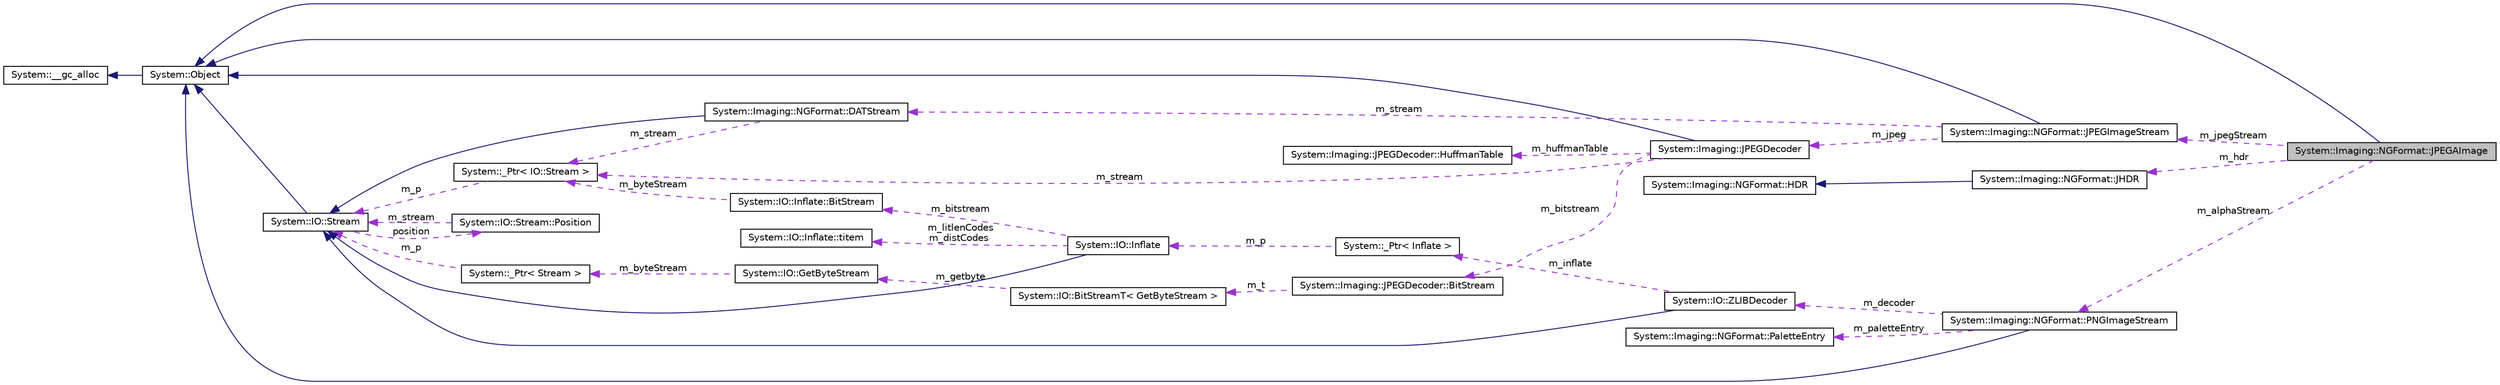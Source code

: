 digraph G
{
  edge [fontname="Helvetica",fontsize="10",labelfontname="Helvetica",labelfontsize="10"];
  node [fontname="Helvetica",fontsize="10",shape=record];
  rankdir="LR";
  Node1 [label="System::Imaging::NGFormat::JPEGAImage",height=0.2,width=0.4,color="black", fillcolor="grey75", style="filled" fontcolor="black"];
  Node2 -> Node1 [dir="back",color="midnightblue",fontsize="10",style="solid",fontname="Helvetica"];
  Node2 [label="System::Object",height=0.2,width=0.4,color="black", fillcolor="white", style="filled",URL="$class_system_1_1_object.html"];
  Node3 -> Node2 [dir="back",color="midnightblue",fontsize="10",style="solid",fontname="Helvetica"];
  Node3 [label="System::__gc_alloc",height=0.2,width=0.4,color="black", fillcolor="white", style="filled",URL="$class_system_1_1____gc__alloc.html"];
  Node4 -> Node1 [dir="back",color="darkorchid3",fontsize="10",style="dashed",label=" m_jpegStream" ,fontname="Helvetica"];
  Node4 [label="System::Imaging::NGFormat::JPEGImageStream",height=0.2,width=0.4,color="black", fillcolor="white", style="filled",URL="$class_system_1_1_imaging_1_1_n_g_format_1_1_j_p_e_g_image_stream.html"];
  Node2 -> Node4 [dir="back",color="midnightblue",fontsize="10",style="solid",fontname="Helvetica"];
  Node5 -> Node4 [dir="back",color="darkorchid3",fontsize="10",style="dashed",label=" m_jpeg" ,fontname="Helvetica"];
  Node5 [label="System::Imaging::JPEGDecoder",height=0.2,width=0.4,color="black", fillcolor="white", style="filled",URL="$class_system_1_1_imaging_1_1_j_p_e_g_decoder.html"];
  Node2 -> Node5 [dir="back",color="midnightblue",fontsize="10",style="solid",fontname="Helvetica"];
  Node6 -> Node5 [dir="back",color="darkorchid3",fontsize="10",style="dashed",label=" m_huffmanTable" ,fontname="Helvetica"];
  Node6 [label="System::Imaging::JPEGDecoder::HuffmanTable",height=0.2,width=0.4,color="black", fillcolor="white", style="filled",URL="$class_system_1_1_imaging_1_1_j_p_e_g_decoder_1_1_huffman_table.html"];
  Node7 -> Node5 [dir="back",color="darkorchid3",fontsize="10",style="dashed",label=" m_bitstream" ,fontname="Helvetica"];
  Node7 [label="System::Imaging::JPEGDecoder::BitStream",height=0.2,width=0.4,color="black", fillcolor="white", style="filled",URL="$class_system_1_1_imaging_1_1_j_p_e_g_decoder_1_1_bit_stream.html"];
  Node8 -> Node7 [dir="back",color="darkorchid3",fontsize="10",style="dashed",label=" m_t" ,fontname="Helvetica"];
  Node8 [label="System::IO::BitStreamT\< GetByteStream \>",height=0.2,width=0.4,color="black", fillcolor="white", style="filled",URL="$class_system_1_1_i_o_1_1_bit_stream_t.html"];
  Node9 -> Node8 [dir="back",color="darkorchid3",fontsize="10",style="dashed",label=" m_getbyte" ,fontname="Helvetica"];
  Node9 [label="System::IO::GetByteStream",height=0.2,width=0.4,color="black", fillcolor="white", style="filled",URL="$class_system_1_1_i_o_1_1_get_byte_stream.html"];
  Node10 -> Node9 [dir="back",color="darkorchid3",fontsize="10",style="dashed",label=" m_byteStream" ,fontname="Helvetica"];
  Node10 [label="System::_Ptr\< Stream \>",height=0.2,width=0.4,color="black", fillcolor="white", style="filled",URL="$class_system_1_1___ptr.html"];
  Node11 -> Node10 [dir="back",color="darkorchid3",fontsize="10",style="dashed",label=" m_p" ,fontname="Helvetica"];
  Node11 [label="System::IO::Stream",height=0.2,width=0.4,color="black", fillcolor="white", style="filled",URL="$class_system_1_1_i_o_1_1_stream.html"];
  Node2 -> Node11 [dir="back",color="midnightblue",fontsize="10",style="solid",fontname="Helvetica"];
  Node12 -> Node11 [dir="back",color="darkorchid3",fontsize="10",style="dashed",label=" position" ,fontname="Helvetica"];
  Node12 [label="System::IO::Stream::Position",height=0.2,width=0.4,color="black", fillcolor="white", style="filled",URL="$class_system_1_1_i_o_1_1_stream_1_1_position.html"];
  Node11 -> Node12 [dir="back",color="darkorchid3",fontsize="10",style="dashed",label=" m_stream" ,fontname="Helvetica"];
  Node13 -> Node5 [dir="back",color="darkorchid3",fontsize="10",style="dashed",label=" m_stream" ,fontname="Helvetica"];
  Node13 [label="System::_Ptr\< IO::Stream \>",height=0.2,width=0.4,color="black", fillcolor="white", style="filled",URL="$class_system_1_1___ptr.html"];
  Node11 -> Node13 [dir="back",color="darkorchid3",fontsize="10",style="dashed",label=" m_p" ,fontname="Helvetica"];
  Node14 -> Node4 [dir="back",color="darkorchid3",fontsize="10",style="dashed",label=" m_stream" ,fontname="Helvetica"];
  Node14 [label="System::Imaging::NGFormat::DATStream",height=0.2,width=0.4,color="black", fillcolor="white", style="filled",URL="$class_system_1_1_imaging_1_1_n_g_format_1_1_d_a_t_stream.html"];
  Node11 -> Node14 [dir="back",color="midnightblue",fontsize="10",style="solid",fontname="Helvetica"];
  Node13 -> Node14 [dir="back",color="darkorchid3",fontsize="10",style="dashed",label=" m_stream" ,fontname="Helvetica"];
  Node15 -> Node1 [dir="back",color="darkorchid3",fontsize="10",style="dashed",label=" m_hdr" ,fontname="Helvetica"];
  Node15 [label="System::Imaging::NGFormat::JHDR",height=0.2,width=0.4,color="black", fillcolor="white", style="filled",URL="$struct_system_1_1_imaging_1_1_n_g_format_1_1_j_h_d_r.html"];
  Node16 -> Node15 [dir="back",color="midnightblue",fontsize="10",style="solid",fontname="Helvetica"];
  Node16 [label="System::Imaging::NGFormat::HDR",height=0.2,width=0.4,color="black", fillcolor="white", style="filled",URL="$struct_system_1_1_imaging_1_1_n_g_format_1_1_h_d_r.html"];
  Node17 -> Node1 [dir="back",color="darkorchid3",fontsize="10",style="dashed",label=" m_alphaStream" ,fontname="Helvetica"];
  Node17 [label="System::Imaging::NGFormat::PNGImageStream",height=0.2,width=0.4,color="black", fillcolor="white", style="filled",URL="$class_system_1_1_imaging_1_1_n_g_format_1_1_p_n_g_image_stream.html"];
  Node2 -> Node17 [dir="back",color="midnightblue",fontsize="10",style="solid",fontname="Helvetica"];
  Node18 -> Node17 [dir="back",color="darkorchid3",fontsize="10",style="dashed",label=" m_paletteEntry" ,fontname="Helvetica"];
  Node18 [label="System::Imaging::NGFormat::PaletteEntry",height=0.2,width=0.4,color="black", fillcolor="white", style="filled",URL="$struct_system_1_1_imaging_1_1_n_g_format_1_1_palette_entry.html"];
  Node19 -> Node17 [dir="back",color="darkorchid3",fontsize="10",style="dashed",label=" m_decoder" ,fontname="Helvetica"];
  Node19 [label="System::IO::ZLIBDecoder",height=0.2,width=0.4,color="black", fillcolor="white", style="filled",URL="$class_system_1_1_i_o_1_1_z_l_i_b_decoder.html"];
  Node11 -> Node19 [dir="back",color="midnightblue",fontsize="10",style="solid",fontname="Helvetica"];
  Node20 -> Node19 [dir="back",color="darkorchid3",fontsize="10",style="dashed",label=" m_inflate" ,fontname="Helvetica"];
  Node20 [label="System::_Ptr\< Inflate \>",height=0.2,width=0.4,color="black", fillcolor="white", style="filled",URL="$class_system_1_1___ptr.html"];
  Node21 -> Node20 [dir="back",color="darkorchid3",fontsize="10",style="dashed",label=" m_p" ,fontname="Helvetica"];
  Node21 [label="System::IO::Inflate",height=0.2,width=0.4,color="black", fillcolor="white", style="filled",URL="$class_system_1_1_i_o_1_1_inflate.html"];
  Node11 -> Node21 [dir="back",color="midnightblue",fontsize="10",style="solid",fontname="Helvetica"];
  Node22 -> Node21 [dir="back",color="darkorchid3",fontsize="10",style="dashed",label=" m_litlenCodes\nm_distCodes" ,fontname="Helvetica"];
  Node22 [label="System::IO::Inflate::titem",height=0.2,width=0.4,color="black", fillcolor="white", style="filled",URL="$struct_system_1_1_i_o_1_1_inflate_1_1titem.html"];
  Node23 -> Node21 [dir="back",color="darkorchid3",fontsize="10",style="dashed",label=" m_bitstream" ,fontname="Helvetica"];
  Node23 [label="System::IO::Inflate::BitStream",height=0.2,width=0.4,color="black", fillcolor="white", style="filled",URL="$class_system_1_1_i_o_1_1_inflate_1_1_bit_stream.html"];
  Node13 -> Node23 [dir="back",color="darkorchid3",fontsize="10",style="dashed",label=" m_byteStream" ,fontname="Helvetica"];
}
